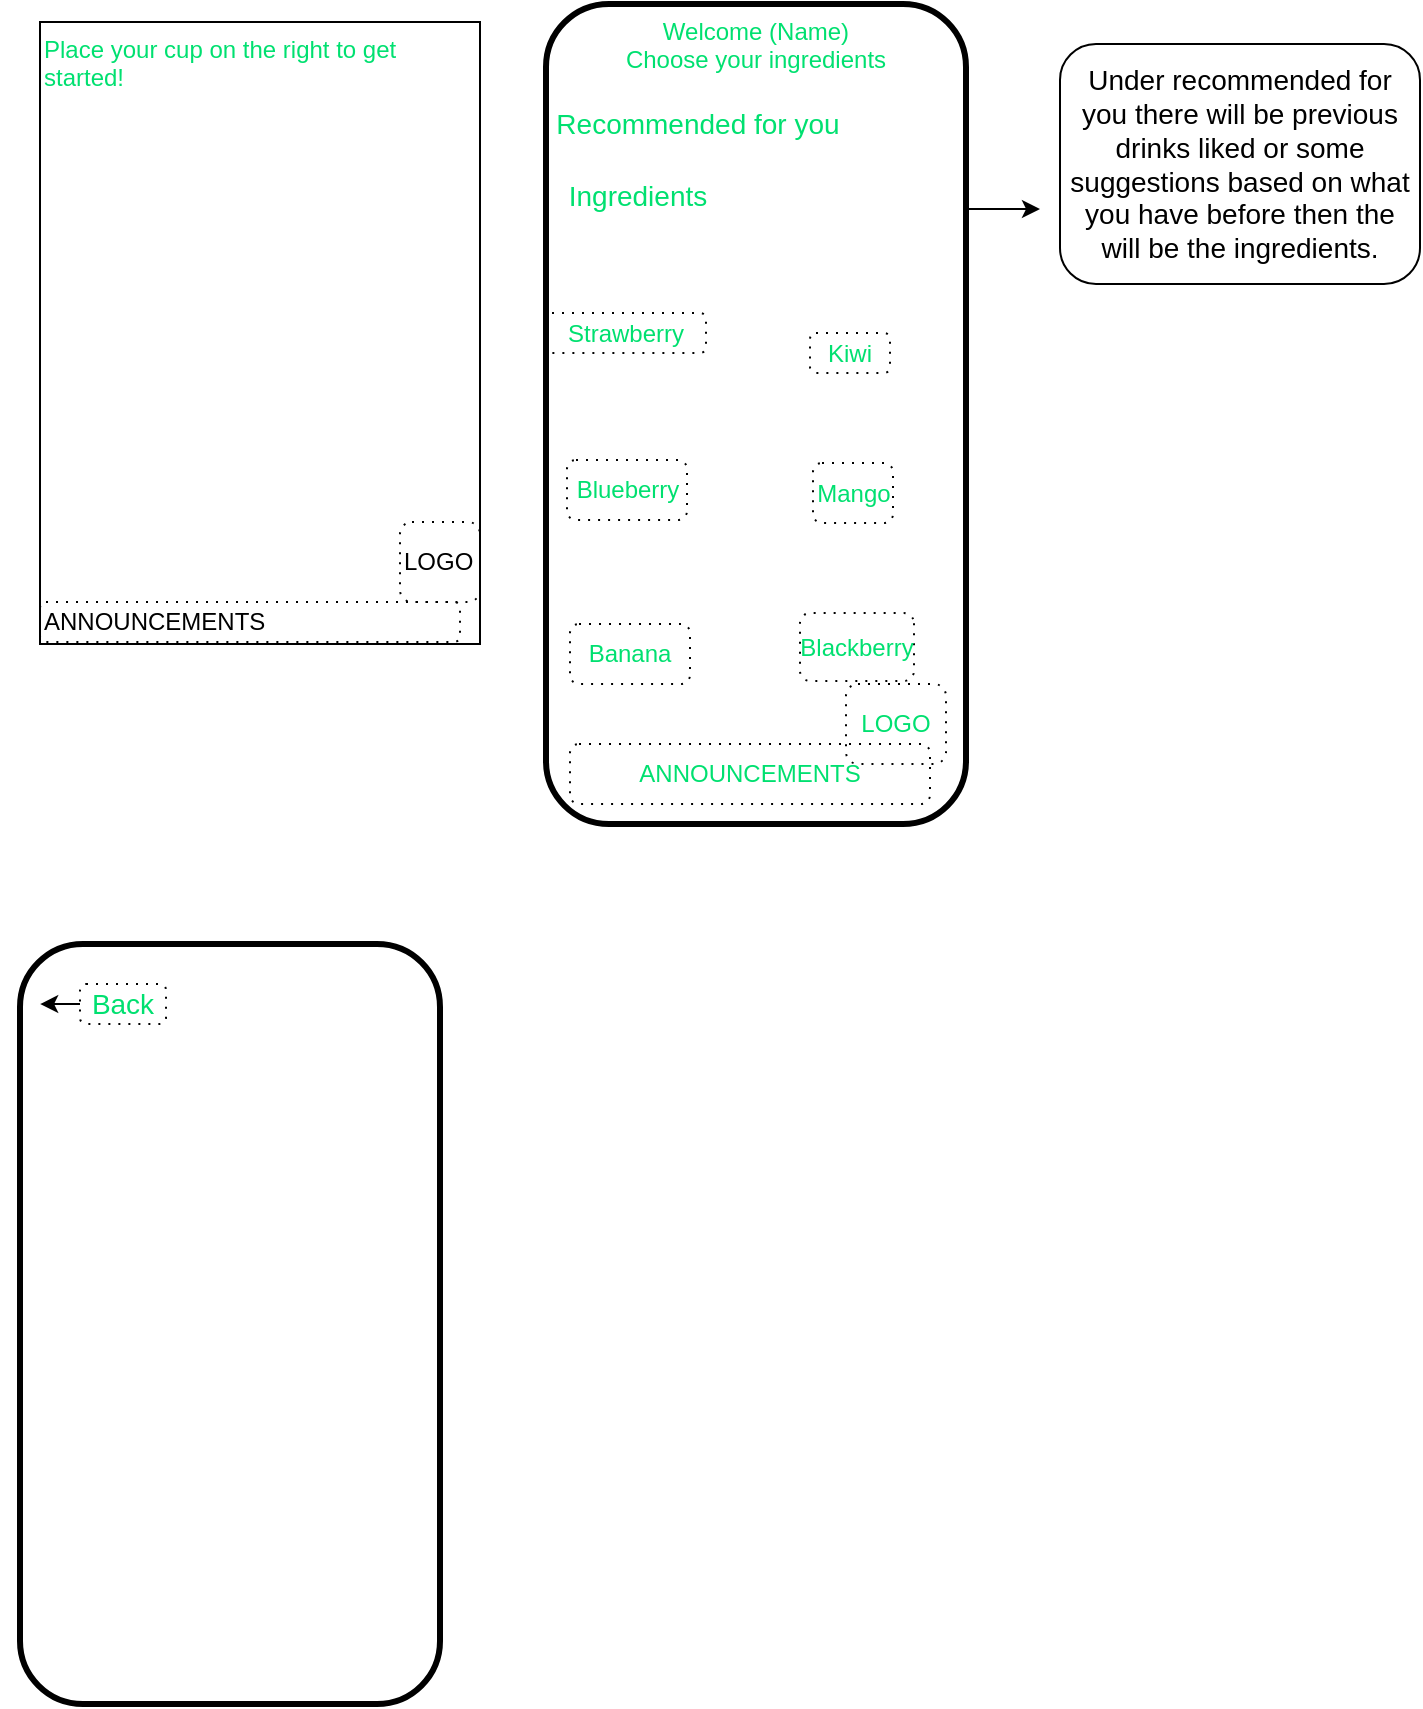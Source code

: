 <mxfile version="12.1.7" type="github" pages="3">
  <diagram id="vnAJTbzXTNaGm4R2M7Tw" name="GUI Design">
    <mxGraphModel dx="854" dy="1568" grid="1" gridSize="10" guides="1" tooltips="1" connect="1" arrows="1" fold="1" page="1" pageScale="1" pageWidth="850" pageHeight="1100" math="0" shadow="0">
      <root>
        <mxCell id="0"/>
        <mxCell id="1" parent="0"/>
        <mxCell id="ZuZDDEVdr5Cutukgd9yc-8" value="" style="shape=image;imageAspect=0;aspect=fixed;verticalLabelPosition=bottom;verticalAlign=top;fillColor=none;fontFamily=Helvetica;align=left;image=http://c1.peakpx.com/wallpaper/608/288/972/kiwi-coctail-kefir-fruit-kiwi-food-wallpaper-preview.jpg;" parent="1" vertex="1">
          <mxGeometry y="143" width="174" height="116" as="geometry"/>
        </mxCell>
        <mxCell id="ZuZDDEVdr5Cutukgd9yc-7" value="" style="shape=image;imageAspect=0;aspect=fixed;verticalLabelPosition=bottom;verticalAlign=top;fillColor=none;fontFamily=Helvetica;align=left;image=https://get.pxhere.com/photo/white-fruit-isolated-ripe-meal-food-red-cooking-ingredient-produce-natural-fresh-drink-gourmet-healthy-snack-strawberry-tomato-smoothie-juice-vitamin-nutrition-vegetables-seasonal-vegetarian-strawberries-diet-edible-gastronomy-organic-beverages-filled-milkshake-non-alcoholic-beverage-1105913.jpg;resizeWidth=1;" parent="1" vertex="1">
          <mxGeometry x="120" y="143" width="174" height="115" as="geometry"/>
        </mxCell>
        <mxCell id="ZuZDDEVdr5Cutukgd9yc-6" value="&lt;font color=&quot;#00e070&quot;&gt;Place your cup on the right to get started!&lt;/font&gt;" style="rounded=0;whiteSpace=wrap;html=1;fillColor=none;fontFamily=Helvetica;align=left;verticalAlign=top;" parent="1" vertex="1">
          <mxGeometry x="20" y="9" width="220" height="311" as="geometry"/>
        </mxCell>
        <mxCell id="ZuZDDEVdr5Cutukgd9yc-11" value="LOGO" style="shape=ext;rounded=1;html=1;whiteSpace=wrap;dashed=1;dashPattern=1 4;fillColor=none;fontFamily=Helvetica;align=left;" parent="1" vertex="1">
          <mxGeometry x="200" y="259" width="40" height="40" as="geometry"/>
        </mxCell>
        <mxCell id="ZuZDDEVdr5Cutukgd9yc-12" value="ANNOUNCEMENTS" style="shape=ext;rounded=1;html=1;whiteSpace=wrap;dashed=1;dashPattern=1 4;fillColor=none;fontFamily=Helvetica;align=left;" parent="1" vertex="1">
          <mxGeometry x="20" y="299" width="210" height="20" as="geometry"/>
        </mxCell>
        <mxCell id="Vy_gIuBVpHLPAsXEff6K-15" style="edgeStyle=orthogonalEdgeStyle;rounded=0;orthogonalLoop=1;jettySize=auto;html=1;exitX=1;exitY=0.25;exitDx=0;exitDy=0;fontSize=14;fontColor=#00E070;fontStyle=1" edge="1" parent="1" source="ZuZDDEVdr5Cutukgd9yc-14">
          <mxGeometry relative="1" as="geometry">
            <mxPoint x="520" y="103" as="targetPoint"/>
          </mxGeometry>
        </mxCell>
        <mxCell id="ZuZDDEVdr5Cutukgd9yc-14" value="Welcome (Name)&lt;br&gt;Choose your ingredients" style="shape=ext;rounded=1;html=1;whiteSpace=wrap;strokeWidth=3;fillColor=none;fontFamily=Helvetica;align=center;fontColor=#00E070;verticalAlign=top;" parent="1" vertex="1">
          <mxGeometry x="273" width="210" height="410" as="geometry"/>
        </mxCell>
        <mxCell id="ZuZDDEVdr5Cutukgd9yc-15" value="" style="shape=image;imageAspect=0;aspect=fixed;verticalLabelPosition=bottom;verticalAlign=top;fillColor=none;fontFamily=Helvetica;fontColor=#00E070;align=center;image=https://images.pexels.com/photos/59945/strawberry-fruit-delicious-red-59945.jpeg?cs=srgb&amp;dl=close-up-food-fruit-59945.jpg&amp;fm=jpg;" parent="1" vertex="1">
          <mxGeometry x="278.5" y="105.5" width="70" height="47" as="geometry"/>
        </mxCell>
        <mxCell id="ZuZDDEVdr5Cutukgd9yc-16" value="Strawberry" style="shape=ext;rounded=1;html=1;whiteSpace=wrap;dashed=1;dashPattern=1 4;fillColor=none;fontFamily=Helvetica;fontColor=#00E070;align=center;" parent="1" vertex="1">
          <mxGeometry x="273" y="154.5" width="80" height="20" as="geometry"/>
        </mxCell>
        <mxCell id="ZuZDDEVdr5Cutukgd9yc-17" value="" style="shape=image;imageAspect=0;aspect=fixed;verticalLabelPosition=bottom;verticalAlign=top;fillColor=none;fontFamily=Helvetica;fontColor=#00E070;align=center;image=https://live.staticflickr.com/4893/33038040618_4d28d753be_b.jpg;" parent="1" vertex="1">
          <mxGeometry x="401.5" y="122" width="54" height="36" as="geometry"/>
        </mxCell>
        <mxCell id="ZuZDDEVdr5Cutukgd9yc-18" value="Kiwi" style="shape=ext;rounded=1;html=1;whiteSpace=wrap;dashed=1;dashPattern=1 4;fillColor=none;fontFamily=Helvetica;fontColor=#00E070;align=center;" parent="1" vertex="1">
          <mxGeometry x="405" y="164.5" width="40" height="20" as="geometry"/>
        </mxCell>
        <mxCell id="ZuZDDEVdr5Cutukgd9yc-19" value="" style="shape=image;imageAspect=0;aspect=fixed;verticalLabelPosition=bottom;verticalAlign=top;fillColor=none;fontFamily=Helvetica;fontColor=#00E070;align=center;image=https://cdn.pixabay.com/photo/2014/11/20/13/54/blueberry-539135_960_720.png;" parent="1" vertex="1">
          <mxGeometry x="276" y="175.5" width="73" height="50" as="geometry"/>
        </mxCell>
        <mxCell id="ZuZDDEVdr5Cutukgd9yc-20" value="Blueberry" style="shape=ext;rounded=1;html=1;whiteSpace=wrap;dashed=1;dashPattern=1 4;fillColor=none;fontFamily=Helvetica;fontColor=#00E070;align=center;" parent="1" vertex="1">
          <mxGeometry x="283.5" y="228" width="60" height="30" as="geometry"/>
        </mxCell>
        <mxCell id="ZuZDDEVdr5Cutukgd9yc-21" value="" style="shape=image;imageAspect=0;aspect=fixed;verticalLabelPosition=bottom;verticalAlign=top;fillColor=none;fontFamily=Helvetica;fontColor=#00E070;align=center;image=https://upload.wikimedia.org/wikipedia/commons/4/40/Mango_4.jpg;" parent="1" vertex="1">
          <mxGeometry x="401" y="185.5" width="48" height="40" as="geometry"/>
        </mxCell>
        <mxCell id="ZuZDDEVdr5Cutukgd9yc-23" value="Mango" style="shape=ext;rounded=1;html=1;whiteSpace=wrap;dashed=1;dashPattern=1 4;fillColor=none;fontFamily=Helvetica;fontColor=#00E070;align=center;" parent="1" vertex="1">
          <mxGeometry x="406.5" y="229.5" width="40" height="30" as="geometry"/>
        </mxCell>
        <mxCell id="ZuZDDEVdr5Cutukgd9yc-24" value="" style="shape=image;imageAspect=0;aspect=fixed;verticalLabelPosition=bottom;verticalAlign=top;fillColor=none;fontFamily=Helvetica;fontColor=#00E070;align=center;image=https://upload.wikimedia.org/wikipedia/commons/8/8a/Banana-Single.jpg;" parent="1" vertex="1">
          <mxGeometry x="288" y="261.5" width="49" height="43" as="geometry"/>
        </mxCell>
        <mxCell id="ZuZDDEVdr5Cutukgd9yc-25" value="Banana" style="shape=ext;rounded=1;html=1;whiteSpace=wrap;dashed=1;dashPattern=1 4;fillColor=none;fontFamily=Helvetica;fontColor=#00E070;align=center;" parent="1" vertex="1">
          <mxGeometry x="285" y="310" width="60" height="30" as="geometry"/>
        </mxCell>
        <mxCell id="ZuZDDEVdr5Cutukgd9yc-27" value="Blackberry" style="shape=ext;rounded=1;html=1;whiteSpace=wrap;dashed=1;dashPattern=1 4;fillColor=none;fontFamily=Helvetica;fontColor=#00E070;align=center;direction=south;" parent="1" vertex="1">
          <mxGeometry x="400" y="304.5" width="57" height="34" as="geometry"/>
        </mxCell>
        <mxCell id="ZuZDDEVdr5Cutukgd9yc-28" value="LOGO" style="shape=ext;rounded=1;html=1;whiteSpace=wrap;dashed=1;dashPattern=1 4;fillColor=none;fontFamily=Helvetica;fontColor=#00E070;align=center;" parent="1" vertex="1">
          <mxGeometry x="423" y="340" width="50" height="40" as="geometry"/>
        </mxCell>
        <mxCell id="ZuZDDEVdr5Cutukgd9yc-29" value="ANNOUNCEMENTS" style="shape=ext;rounded=1;html=1;whiteSpace=wrap;dashed=1;dashPattern=1 4;fillColor=none;fontFamily=Helvetica;fontColor=#00E070;align=center;" parent="1" vertex="1">
          <mxGeometry x="285" y="370" width="180" height="30" as="geometry"/>
        </mxCell>
        <mxCell id="Vy_gIuBVpHLPAsXEff6K-1" value="" style="shape=image;imageAspect=0;aspect=fixed;verticalLabelPosition=bottom;verticalAlign=top;image=https://upload.wikimedia.org/wikipedia/commons/c/cc/Blackberry_fruit.jpg;" vertex="1" parent="1">
          <mxGeometry x="406.5" y="258" width="47" height="50" as="geometry"/>
        </mxCell>
        <mxCell id="Vy_gIuBVpHLPAsXEff6K-3" value="&lt;font color=&quot;#00e070&quot;&gt;Recommended&amp;nbsp;for you&lt;/font&gt;" style="text;html=1;strokeColor=none;fillColor=none;align=center;verticalAlign=middle;whiteSpace=wrap;rounded=0;fontSize=14;" vertex="1" parent="1">
          <mxGeometry x="273" y="50" width="152" height="20" as="geometry"/>
        </mxCell>
        <mxCell id="Vy_gIuBVpHLPAsXEff6K-6" value="Under recommended for you there will be previous drinks liked or some suggestions based on what you have before then the will be the ingredients." style="rounded=1;whiteSpace=wrap;html=1;fontSize=14;" vertex="1" parent="1">
          <mxGeometry x="530" y="20" width="180" height="120" as="geometry"/>
        </mxCell>
        <mxCell id="Vy_gIuBVpHLPAsXEff6K-11" value="Ingredients" style="text;html=1;strokeColor=none;fillColor=none;align=center;verticalAlign=middle;whiteSpace=wrap;rounded=0;fontSize=14;fontColor=#00E070;" vertex="1" parent="1">
          <mxGeometry x="278.5" y="85.5" width="80" height="20" as="geometry"/>
        </mxCell>
        <mxCell id="Vy_gIuBVpHLPAsXEff6K-16" value="" style="shape=ext;rounded=1;html=1;whiteSpace=wrap;strokeWidth=3;fontSize=14;fontColor=#00E070;" vertex="1" parent="1">
          <mxGeometry x="10" y="470" width="210" height="380" as="geometry"/>
        </mxCell>
        <mxCell id="Vy_gIuBVpHLPAsXEff6K-21" style="edgeStyle=orthogonalEdgeStyle;rounded=0;orthogonalLoop=1;jettySize=auto;html=1;exitX=0;exitY=0.5;exitDx=0;exitDy=0;entryX=0.048;entryY=0.079;entryDx=0;entryDy=0;entryPerimeter=0;fontSize=14;fontColor=#00E070;fontStyle=1" edge="1" parent="1" source="Vy_gIuBVpHLPAsXEff6K-17" target="Vy_gIuBVpHLPAsXEff6K-16">
          <mxGeometry relative="1" as="geometry"/>
        </mxCell>
        <mxCell id="Vy_gIuBVpHLPAsXEff6K-17" value="Back" style="shape=ext;rounded=1;html=1;whiteSpace=wrap;dashed=1;dashPattern=1 4;fontSize=14;fontColor=#00E070;" vertex="1" parent="1">
          <mxGeometry x="40" y="490" width="43" height="20" as="geometry"/>
        </mxCell>
      </root>
    </mxGraphModel>
  </diagram>
  <diagram id="-thM3_jWUVVgfu3gWeLv" name="Suggestion App Design">
    <mxGraphModel dx="1648" dy="748" grid="1" gridSize="10" guides="1" tooltips="1" connect="1" arrows="1" fold="1" page="1" pageScale="1" pageWidth="850" pageHeight="1100" math="0" shadow="0">
      <root>
        <mxCell id="1Uwp-OTT9pAQVGyGDvkQ-0"/>
        <mxCell id="1Uwp-OTT9pAQVGyGDvkQ-1" parent="1Uwp-OTT9pAQVGyGDvkQ-0"/>
      </root>
    </mxGraphModel>
  </diagram>
  <diagram id="PCz0cka9WuT_1HynQPXI" name="Software Design">
    <mxGraphModel dx="1220" dy="623" grid="1" gridSize="10" guides="1" tooltips="1" connect="1" arrows="1" fold="1" page="1" pageScale="1" pageWidth="850" pageHeight="1100" math="0" shadow="0">
      <root>
        <mxCell id="17n05s_DPcVjZOHsSFnq-0"/>
        <mxCell id="17n05s_DPcVjZOHsSFnq-1" parent="17n05s_DPcVjZOHsSFnq-0"/>
        <mxCell id="1VMfTobg3W5r3iQEiY3T-5" value="" style="rounded=0;whiteSpace=wrap;html=1;" vertex="1" parent="17n05s_DPcVjZOHsSFnq-1">
          <mxGeometry x="1450" y="300" width="120" height="240" as="geometry"/>
        </mxCell>
        <mxCell id="17n05s_DPcVjZOHsSFnq-5" value="" style="verticalLabelPosition=bottom;verticalAlign=top;html=1;shadow=0;dashed=0;strokeWidth=1;shape=mxgraph.ios.iPhone;bgStyle=bgGreen;fillColor=#aaaaaa;" parent="17n05s_DPcVjZOHsSFnq-1" vertex="1">
          <mxGeometry x="210" y="510" width="200" height="400" as="geometry"/>
        </mxCell>
        <mxCell id="17n05s_DPcVjZOHsSFnq-9" style="edgeStyle=orthogonalEdgeStyle;rounded=0;orthogonalLoop=1;jettySize=auto;html=1;exitX=0;exitY=0.5;exitDx=0;exitDy=0;entryX=1;entryY=0.5;entryDx=0;entryDy=0;" parent="17n05s_DPcVjZOHsSFnq-1" source="17n05s_DPcVjZOHsSFnq-2" target="17n05s_DPcVjZOHsSFnq-4" edge="1">
          <mxGeometry relative="1" as="geometry"/>
        </mxCell>
        <mxCell id="17n05s_DPcVjZOHsSFnq-31" style="edgeStyle=orthogonalEdgeStyle;rounded=0;orthogonalLoop=1;jettySize=auto;html=1;exitX=1;exitY=0.25;exitDx=0;exitDy=0;fontSize=16;" parent="17n05s_DPcVjZOHsSFnq-1" source="17n05s_DPcVjZOHsSFnq-2" target="17n05s_DPcVjZOHsSFnq-30" edge="1">
          <mxGeometry relative="1" as="geometry"/>
        </mxCell>
        <mxCell id="rcrHFFZGicpm7UFCakFU-9" style="edgeStyle=orthogonalEdgeStyle;rounded=0;orthogonalLoop=1;jettySize=auto;html=1;exitX=1;exitY=0.75;exitDx=0;exitDy=0;" edge="1" parent="17n05s_DPcVjZOHsSFnq-1" source="17n05s_DPcVjZOHsSFnq-2" target="rcrHFFZGicpm7UFCakFU-8">
          <mxGeometry relative="1" as="geometry"/>
        </mxCell>
        <mxCell id="17n05s_DPcVjZOHsSFnq-2" value="Mobile MetaMask wallet&lt;br&gt;unique userID&lt;br&gt;Sign In&lt;br&gt;Payments" style="rounded=0;whiteSpace=wrap;html=1;" parent="17n05s_DPcVjZOHsSFnq-1" vertex="1">
          <mxGeometry x="250" y="590" width="120" height="110" as="geometry"/>
        </mxCell>
        <mxCell id="17n05s_DPcVjZOHsSFnq-4" value="Ethereum&lt;br&gt;Ropsten Test Network" style="rounded=0;whiteSpace=wrap;html=1;" parent="17n05s_DPcVjZOHsSFnq-1" vertex="1">
          <mxGeometry x="20" y="570" width="120" height="60" as="geometry"/>
        </mxCell>
        <mxCell id="17n05s_DPcVjZOHsSFnq-10" value="&lt;ul&gt;&lt;li&gt;Payments&lt;/li&gt;&lt;li&gt;User validation&lt;/li&gt;&lt;li&gt;Wallet of funds&lt;/li&gt;&lt;/ul&gt;" style="text;html=1;strokeColor=none;fillColor=none;align=left;verticalAlign=middle;whiteSpace=wrap;rounded=0;" parent="17n05s_DPcVjZOHsSFnq-1" vertex="1">
          <mxGeometry x="10" y="650" width="180" height="20" as="geometry"/>
        </mxCell>
        <mxCell id="17n05s_DPcVjZOHsSFnq-12" value="&lt;ul&gt;&lt;li&gt;Scans barcode&lt;/li&gt;&lt;li&gt;UserID sent with transaction&lt;/li&gt;&lt;/ul&gt;" style="text;html=1;strokeColor=none;fillColor=none;align=left;verticalAlign=middle;whiteSpace=wrap;rounded=0;" parent="17n05s_DPcVjZOHsSFnq-1" vertex="1">
          <mxGeometry x="480" y="450" width="170" height="20" as="geometry"/>
        </mxCell>
        <mxCell id="17n05s_DPcVjZOHsSFnq-14" value="Selection" style="text;html=1;strokeColor=none;fillColor=none;align=center;verticalAlign=middle;whiteSpace=wrap;rounded=0;fontSize=24;fontStyle=1" parent="17n05s_DPcVjZOHsSFnq-1" vertex="1">
          <mxGeometry x="60" y="10" width="40" height="20" as="geometry"/>
        </mxCell>
        <mxCell id="17n05s_DPcVjZOHsSFnq-15" value="" style="verticalLabelPosition=bottom;verticalAlign=top;html=1;shadow=0;dashed=0;strokeWidth=1;shape=mxgraph.ios.iBgFlat;strokeColor=#18211b;fillColor=#1f2923;fontSize=24;align=center;" parent="17n05s_DPcVjZOHsSFnq-1" vertex="1">
          <mxGeometry x="42.5" y="100" width="175" height="280" as="geometry"/>
        </mxCell>
        <mxCell id="17n05s_DPcVjZOHsSFnq-16" value="GUI" style="text;html=1;strokeColor=none;fillColor=none;align=center;verticalAlign=middle;whiteSpace=wrap;rounded=0;fontSize=16;" parent="17n05s_DPcVjZOHsSFnq-1" vertex="1">
          <mxGeometry x="110" y="70" width="40" height="20" as="geometry"/>
        </mxCell>
        <mxCell id="17n05s_DPcVjZOHsSFnq-32" style="edgeStyle=orthogonalEdgeStyle;rounded=0;orthogonalLoop=1;jettySize=auto;html=1;exitX=1;exitY=0.5;exitDx=0;exitDy=0;entryX=0;entryY=0.5;entryDx=0;entryDy=0;fontSize=16;" parent="17n05s_DPcVjZOHsSFnq-1" source="17n05s_DPcVjZOHsSFnq-17" target="17n05s_DPcVjZOHsSFnq-30" edge="1">
          <mxGeometry relative="1" as="geometry"/>
        </mxCell>
        <mxCell id="17n05s_DPcVjZOHsSFnq-17" value="Click pay" style="rounded=0;whiteSpace=wrap;html=1;fontSize=16;align=center;" parent="17n05s_DPcVjZOHsSFnq-1" vertex="1">
          <mxGeometry x="420" y="110" width="120" height="60" as="geometry"/>
        </mxCell>
        <mxCell id="17n05s_DPcVjZOHsSFnq-19" style="edgeStyle=orthogonalEdgeStyle;rounded=0;orthogonalLoop=1;jettySize=auto;html=1;exitX=1;exitY=0.5;exitDx=0;exitDy=0;entryX=0;entryY=0.5;entryDx=0;entryDy=0;fontSize=16;" parent="17n05s_DPcVjZOHsSFnq-1" source="17n05s_DPcVjZOHsSFnq-18" target="17n05s_DPcVjZOHsSFnq-17" edge="1">
          <mxGeometry relative="1" as="geometry"/>
        </mxCell>
        <mxCell id="17n05s_DPcVjZOHsSFnq-18" value="Configure&lt;br&gt;drink" style="rounded=0;whiteSpace=wrap;html=1;fontSize=16;align=center;" parent="17n05s_DPcVjZOHsSFnq-1" vertex="1">
          <mxGeometry x="270" y="110" width="120" height="60" as="geometry"/>
        </mxCell>
        <mxCell id="rcrHFFZGicpm7UFCakFU-5" style="edgeStyle=orthogonalEdgeStyle;rounded=0;orthogonalLoop=1;jettySize=auto;html=1;exitX=1;exitY=0.5;exitDx=0;exitDy=0;entryX=0;entryY=0.5;entryDx=0;entryDy=0;" edge="1" parent="17n05s_DPcVjZOHsSFnq-1" source="17n05s_DPcVjZOHsSFnq-20" target="rcrHFFZGicpm7UFCakFU-4">
          <mxGeometry relative="1" as="geometry"/>
        </mxCell>
        <mxCell id="17n05s_DPcVjZOHsSFnq-20" value="Associate order with UserID" style="rounded=0;whiteSpace=wrap;html=1;fontSize=16;align=center;" parent="17n05s_DPcVjZOHsSFnq-1" vertex="1">
          <mxGeometry x="960" y="110" width="120" height="60" as="geometry"/>
        </mxCell>
        <mxCell id="17n05s_DPcVjZOHsSFnq-24" value="Yes" style="edgeStyle=orthogonalEdgeStyle;rounded=0;orthogonalLoop=1;jettySize=auto;html=1;exitX=1;exitY=0.5;exitDx=0;exitDy=0;exitPerimeter=0;fontSize=16;" parent="17n05s_DPcVjZOHsSFnq-1" source="17n05s_DPcVjZOHsSFnq-22" target="17n05s_DPcVjZOHsSFnq-20" edge="1">
          <mxGeometry relative="1" as="geometry"/>
        </mxCell>
        <mxCell id="17n05s_DPcVjZOHsSFnq-27" value="Timeout" style="edgeStyle=orthogonalEdgeStyle;rounded=0;orthogonalLoop=1;jettySize=auto;html=1;exitX=0.5;exitY=1;exitDx=0;exitDy=0;exitPerimeter=0;entryX=0.5;entryY=0;entryDx=0;entryDy=0;fontSize=16;" parent="17n05s_DPcVjZOHsSFnq-1" source="17n05s_DPcVjZOHsSFnq-22" target="17n05s_DPcVjZOHsSFnq-26" edge="1">
          <mxGeometry relative="1" as="geometry"/>
        </mxCell>
        <mxCell id="17n05s_DPcVjZOHsSFnq-22" value="Payment processed?" style="strokeWidth=2;html=1;shape=mxgraph.flowchart.decision;whiteSpace=wrap;fontSize=16;align=center;" parent="17n05s_DPcVjZOHsSFnq-1" vertex="1">
          <mxGeometry x="770" y="90" width="100" height="100" as="geometry"/>
        </mxCell>
        <mxCell id="17n05s_DPcVjZOHsSFnq-26" value="Error message" style="shape=ext;double=1;rounded=0;whiteSpace=wrap;html=1;fontSize=16;align=center;" parent="17n05s_DPcVjZOHsSFnq-1" vertex="1">
          <mxGeometry x="760" y="300" width="120" height="80" as="geometry"/>
        </mxCell>
        <mxCell id="17n05s_DPcVjZOHsSFnq-33" style="edgeStyle=orthogonalEdgeStyle;rounded=0;orthogonalLoop=1;jettySize=auto;html=1;exitX=1;exitY=0.5;exitDx=0;exitDy=0;entryX=0;entryY=0.5;entryDx=0;entryDy=0;entryPerimeter=0;fontSize=16;" parent="17n05s_DPcVjZOHsSFnq-1" source="17n05s_DPcVjZOHsSFnq-30" target="17n05s_DPcVjZOHsSFnq-22" edge="1">
          <mxGeometry relative="1" as="geometry"/>
        </mxCell>
        <mxCell id="17n05s_DPcVjZOHsSFnq-30" value="Show payment barcode" style="rounded=0;whiteSpace=wrap;html=1;fontSize=16;align=center;" parent="17n05s_DPcVjZOHsSFnq-1" vertex="1">
          <mxGeometry x="580" y="110" width="120" height="60" as="geometry"/>
        </mxCell>
        <mxCell id="1VMfTobg3W5r3iQEiY3T-4" style="edgeStyle=orthogonalEdgeStyle;rounded=0;orthogonalLoop=1;jettySize=auto;html=1;exitX=0;exitY=0.7;exitDx=0;exitDy=0;entryX=1;entryY=0.75;entryDx=0;entryDy=0;" edge="1" parent="17n05s_DPcVjZOHsSFnq-1" source="rcrHFFZGicpm7UFCakFU-2" target="rcrHFFZGicpm7UFCakFU-6">
          <mxGeometry relative="1" as="geometry">
            <Array as="points">
              <mxPoint x="1390" y="466"/>
              <mxPoint x="1390" y="526"/>
            </Array>
          </mxGeometry>
        </mxCell>
        <mxCell id="rcrHFFZGicpm7UFCakFU-2" value="Storage" style="shape=cylinder;whiteSpace=wrap;html=1;boundedLbl=1;backgroundOutline=1;" vertex="1" parent="17n05s_DPcVjZOHsSFnq-1">
          <mxGeometry x="1480" y="410" width="60" height="80" as="geometry"/>
        </mxCell>
        <mxCell id="1VMfTobg3W5r3iQEiY3T-3" style="edgeStyle=orthogonalEdgeStyle;rounded=0;orthogonalLoop=1;jettySize=auto;html=1;exitX=0.5;exitY=1;exitDx=0;exitDy=0;entryX=0.5;entryY=0;entryDx=0;entryDy=0;" edge="1" parent="17n05s_DPcVjZOHsSFnq-1" source="rcrHFFZGicpm7UFCakFU-4" target="rcrHFFZGicpm7UFCakFU-6">
          <mxGeometry relative="1" as="geometry"/>
        </mxCell>
        <mxCell id="rcrHFFZGicpm7UFCakFU-4" value="Send data to storage area" style="rounded=0;whiteSpace=wrap;html=1;" vertex="1" parent="17n05s_DPcVjZOHsSFnq-1">
          <mxGeometry x="1180" y="110" width="120" height="60" as="geometry"/>
        </mxCell>
        <mxCell id="1VMfTobg3W5r3iQEiY3T-1" style="edgeStyle=orthogonalEdgeStyle;rounded=0;orthogonalLoop=1;jettySize=auto;html=1;exitX=0;exitY=0.75;exitDx=0;exitDy=0;entryX=0.75;entryY=0;entryDx=0;entryDy=0;" edge="1" parent="17n05s_DPcVjZOHsSFnq-1" source="rcrHFFZGicpm7UFCakFU-6" target="rcrHFFZGicpm7UFCakFU-10">
          <mxGeometry relative="1" as="geometry"/>
        </mxCell>
        <mxCell id="1VMfTobg3W5r3iQEiY3T-2" style="edgeStyle=orthogonalEdgeStyle;rounded=0;orthogonalLoop=1;jettySize=auto;html=1;exitX=1;exitY=0.25;exitDx=0;exitDy=0;entryX=0;entryY=0.3;entryDx=0;entryDy=0;" edge="1" parent="17n05s_DPcVjZOHsSFnq-1" source="rcrHFFZGicpm7UFCakFU-6" target="rcrHFFZGicpm7UFCakFU-2">
          <mxGeometry relative="1" as="geometry"/>
        </mxCell>
        <mxCell id="rcrHFFZGicpm7UFCakFU-6" value="Message processor" style="rounded=0;whiteSpace=wrap;html=1;" vertex="1" parent="17n05s_DPcVjZOHsSFnq-1">
          <mxGeometry x="1070" y="480" width="120" height="60" as="geometry"/>
        </mxCell>
        <mxCell id="rcrHFFZGicpm7UFCakFU-11" value="" style="edgeStyle=orthogonalEdgeStyle;rounded=0;orthogonalLoop=1;jettySize=auto;html=1;" edge="1" parent="17n05s_DPcVjZOHsSFnq-1" source="rcrHFFZGicpm7UFCakFU-8" target="rcrHFFZGicpm7UFCakFU-10">
          <mxGeometry relative="1" as="geometry"/>
        </mxCell>
        <mxCell id="rcrHFFZGicpm7UFCakFU-8" value="Login to suggestion app" style="rounded=0;whiteSpace=wrap;html=1;" vertex="1" parent="17n05s_DPcVjZOHsSFnq-1">
          <mxGeometry x="520" y="690" width="120" height="60" as="geometry"/>
        </mxCell>
        <mxCell id="rcrHFFZGicpm7UFCakFU-13" value="" style="edgeStyle=orthogonalEdgeStyle;rounded=0;orthogonalLoop=1;jettySize=auto;html=1;" edge="1" parent="17n05s_DPcVjZOHsSFnq-1" source="rcrHFFZGicpm7UFCakFU-10" target="rcrHFFZGicpm7UFCakFU-14">
          <mxGeometry relative="1" as="geometry">
            <mxPoint x="920" y="720" as="targetPoint"/>
          </mxGeometry>
        </mxCell>
        <mxCell id="1VMfTobg3W5r3iQEiY3T-0" style="edgeStyle=orthogonalEdgeStyle;rounded=0;orthogonalLoop=1;jettySize=auto;html=1;exitX=0.25;exitY=0;exitDx=0;exitDy=0;entryX=0;entryY=0.25;entryDx=0;entryDy=0;" edge="1" parent="17n05s_DPcVjZOHsSFnq-1" source="rcrHFFZGicpm7UFCakFU-10" target="rcrHFFZGicpm7UFCakFU-6">
          <mxGeometry relative="1" as="geometry"/>
        </mxCell>
        <mxCell id="rcrHFFZGicpm7UFCakFU-10" value="Look up wallet address" style="rounded=0;whiteSpace=wrap;html=1;" vertex="1" parent="17n05s_DPcVjZOHsSFnq-1">
          <mxGeometry x="720" y="690" width="120" height="60" as="geometry"/>
        </mxCell>
        <mxCell id="rcrHFFZGicpm7UFCakFU-16" value="Yes" style="edgeStyle=orthogonalEdgeStyle;rounded=0;orthogonalLoop=1;jettySize=auto;html=1;exitX=1;exitY=0.5;exitDx=0;exitDy=0;" edge="1" parent="17n05s_DPcVjZOHsSFnq-1" source="rcrHFFZGicpm7UFCakFU-14" target="rcrHFFZGicpm7UFCakFU-15">
          <mxGeometry relative="1" as="geometry"/>
        </mxCell>
        <mxCell id="rcrHFFZGicpm7UFCakFU-18" value="No" style="edgeStyle=orthogonalEdgeStyle;rounded=0;orthogonalLoop=1;jettySize=auto;html=1;exitX=0.5;exitY=1;exitDx=0;exitDy=0;entryX=0.5;entryY=0;entryDx=0;entryDy=0;" edge="1" parent="17n05s_DPcVjZOHsSFnq-1" source="rcrHFFZGicpm7UFCakFU-14" target="rcrHFFZGicpm7UFCakFU-17">
          <mxGeometry relative="1" as="geometry"/>
        </mxCell>
        <mxCell id="rcrHFFZGicpm7UFCakFU-14" value="Are there drinks to rate?" style="rhombus;whiteSpace=wrap;html=1;" vertex="1" parent="17n05s_DPcVjZOHsSFnq-1">
          <mxGeometry x="910" y="680" width="80" height="80" as="geometry"/>
        </mxCell>
        <mxCell id="rcrHFFZGicpm7UFCakFU-24" style="edgeStyle=orthogonalEdgeStyle;rounded=0;orthogonalLoop=1;jettySize=auto;html=1;exitX=0.5;exitY=0;exitDx=0;exitDy=0;entryX=0.5;entryY=0;entryDx=0;entryDy=0;" edge="1" parent="17n05s_DPcVjZOHsSFnq-1" source="rcrHFFZGicpm7UFCakFU-15" target="rcrHFFZGicpm7UFCakFU-14">
          <mxGeometry relative="1" as="geometry"/>
        </mxCell>
        <mxCell id="rcrHFFZGicpm7UFCakFU-15" value="Rate drink" style="rounded=0;whiteSpace=wrap;html=1;" vertex="1" parent="17n05s_DPcVjZOHsSFnq-1">
          <mxGeometry x="1090" y="688" width="120" height="60" as="geometry"/>
        </mxCell>
        <mxCell id="rcrHFFZGicpm7UFCakFU-26" value="" style="edgeStyle=orthogonalEdgeStyle;rounded=0;orthogonalLoop=1;jettySize=auto;html=1;" edge="1" parent="17n05s_DPcVjZOHsSFnq-1" source="rcrHFFZGicpm7UFCakFU-17" target="rcrHFFZGicpm7UFCakFU-25">
          <mxGeometry relative="1" as="geometry"/>
        </mxCell>
        <mxCell id="rcrHFFZGicpm7UFCakFU-17" value="Run recommendation model" style="rounded=0;whiteSpace=wrap;html=1;" vertex="1" parent="17n05s_DPcVjZOHsSFnq-1">
          <mxGeometry x="890" y="820" width="120" height="60" as="geometry"/>
        </mxCell>
        <mxCell id="rcrHFFZGicpm7UFCakFU-28" value="" style="edgeStyle=orthogonalEdgeStyle;rounded=0;orthogonalLoop=1;jettySize=auto;html=1;" edge="1" parent="17n05s_DPcVjZOHsSFnq-1" source="rcrHFFZGicpm7UFCakFU-25" target="rcrHFFZGicpm7UFCakFU-27">
          <mxGeometry relative="1" as="geometry"/>
        </mxCell>
        <mxCell id="rcrHFFZGicpm7UFCakFU-25" value="Show recommendation" style="rounded=0;whiteSpace=wrap;html=1;" vertex="1" parent="17n05s_DPcVjZOHsSFnq-1">
          <mxGeometry x="890" y="960" width="120" height="60" as="geometry"/>
        </mxCell>
        <mxCell id="rcrHFFZGicpm7UFCakFU-27" value="Ask if you would like to purchase&lt;br&gt;" style="rounded=0;whiteSpace=wrap;html=1;" vertex="1" parent="17n05s_DPcVjZOHsSFnq-1">
          <mxGeometry x="1090" y="960" width="120" height="60" as="geometry"/>
        </mxCell>
        <mxCell id="1VMfTobg3W5r3iQEiY3T-6" value="Home PC" style="text;html=1;strokeColor=none;fillColor=none;align=center;verticalAlign=middle;whiteSpace=wrap;rounded=0;" vertex="1" parent="17n05s_DPcVjZOHsSFnq-1">
          <mxGeometry x="1480" y="320" width="60" height="20" as="geometry"/>
        </mxCell>
        <mxCell id="1VMfTobg3W5r3iQEiY3T-7" value="Ideas:&lt;br&gt;&lt;ul&gt;&lt;li&gt;Name the drink&lt;/li&gt;&lt;li&gt;Drink combination ownership (ie be the first to try a combination)&lt;/li&gt;&lt;li&gt;Who owns the most popular drink?&lt;/li&gt;&lt;li&gt;Send a drink to a friend&lt;/li&gt;&lt;li&gt;Go full blockchain model on testnet and do all storage on the testnet.&amp;nbsp; This solves all the issues of logging in and storage.&amp;nbsp; It would be governed by a smart contract.&amp;nbsp; You would be able to view data from any app.&lt;/li&gt;&lt;/ul&gt;&lt;div&gt;Issues:&lt;/div&gt;&lt;div&gt;&lt;ul&gt;&lt;li&gt;Where does the suggestion get displayed?&lt;/li&gt;&lt;li&gt;If on the GUI how do you login?&lt;/li&gt;&lt;li&gt;&lt;br&gt;&lt;/li&gt;&lt;/ul&gt;&lt;/div&gt;" style="text;html=1;strokeColor=none;fillColor=none;align=left;verticalAlign=middle;whiteSpace=wrap;rounded=0;" vertex="1" parent="17n05s_DPcVjZOHsSFnq-1">
          <mxGeometry x="10" y="950" width="330" height="20" as="geometry"/>
        </mxCell>
      </root>
    </mxGraphModel>
  </diagram>
</mxfile>
